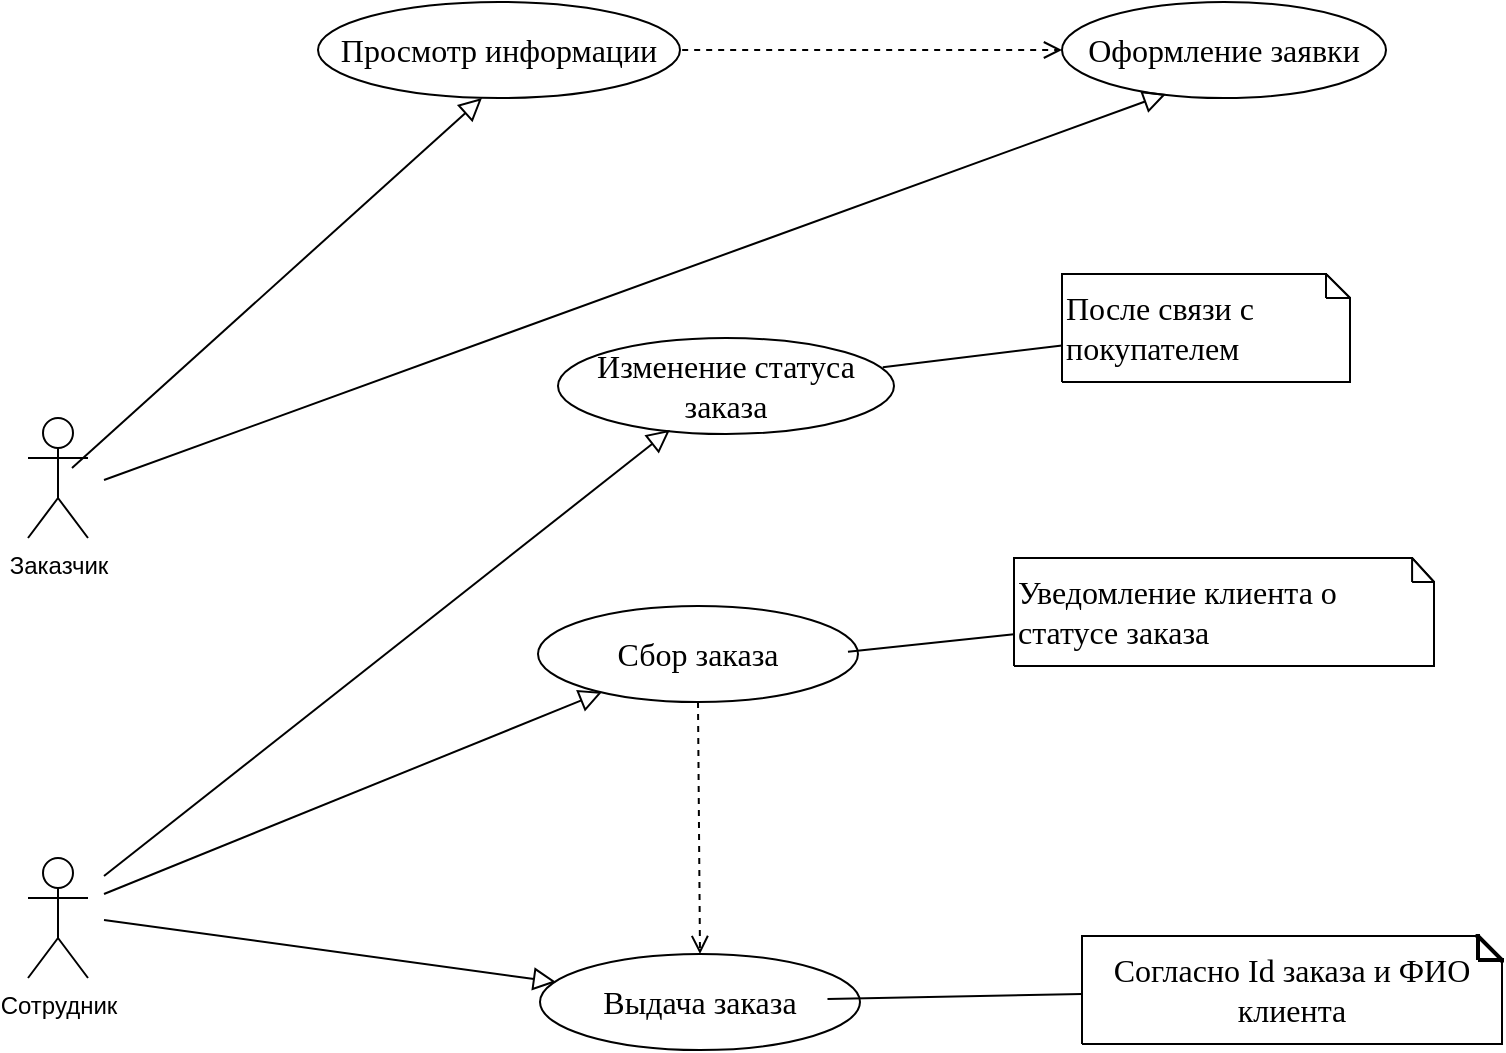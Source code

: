 <mxfile version="13.0.3" type="device"><diagram name="Страница-1" id="Страница-1"><mxGraphModel dx="586" dy="449" grid="1" gridSize="10" guides="1" tooltips="1" connect="1" arrows="1" fold="1" page="1" pageScale="1" pageWidth="827" pageHeight="1169" math="0" shadow="0"><root><mxCell id="0"/><mxCell id="1" value="Соединительная линия" parent="0"/><mxCell id="4" value="&lt;font style=&quot;font-size:16px;font-family:Calibri;color:#000000;direction:ltr;letter-spacing:0px;line-height:120%;opacity:1&quot;&gt;Оформление заявки&lt;br/&gt;&lt;/font&gt;" style="verticalAlign=middle;align=center;vsdxID=2;fillColor=#FFFFFF;gradientColor=none;shape=stencil(vVHLDsIgEPwajiQI6RfU+h8bu22JCGRB2/69kG1iazx58DazM/vIjjBtmiCi0CplCjecbZ8nYc5Ca+snJJsLEqYTph0C4Ujh4XvmEaqzont41gkL96naodXKrGF6YSfQtUi0OXXDVlqPfJNP6usotUhYbJIUMmQb/GGrAxpRljVycDBuc1hKM2LclX8/7H9nFfB+82Cd45T2+mcspcSRmu4F);labelBackgroundColor=none;rounded=0;html=1;whiteSpace=wrap;" parent="1" vertex="1"><mxGeometry x="607" y="192" width="162" height="48" as="geometry"/></mxCell><mxCell id="6" value="&lt;font style=&quot;font-size: 16px ; font-family: &amp;#34;calibri&amp;#34; ; color: #000000 ; direction: ltr ; letter-spacing: 0px ; line-height: 120% ; opacity: 1&quot;&gt;Изменение статуса заказа&lt;br&gt;&lt;/font&gt;" style="verticalAlign=middle;align=center;vsdxID=5;fillColor=#FFFFFF;gradientColor=none;shape=stencil(vVHLDsIgEPwajiQI6RfU+h8bu22JCGRB2/69kG1iazx58DazM/vIjjBtmiCi0CplCjecbZ8nYc5Ca+snJJsLEqYTph0C4Ujh4XvmEaqzont41gkL96naodXKrGF6YSfQtUi0OXXDVlqPfJNP6usotUhYbJIUMmQb/GGrAxpRljVycDBuc1hKM2LclX8/7H9nFfB+82Cd45T2+mcspcSRmu4F);labelBackgroundColor=none;rounded=0;html=1;whiteSpace=wrap;" parent="1" vertex="1"><mxGeometry x="355" y="360" width="168" height="48" as="geometry"/></mxCell><mxCell id="7" style="vsdxID=8;fillColor=none;gradientColor=none;shape=stencil(dY9JDoAgDEVP0z3SeAKHe5CI0qhAEKfbC+nCIXH3f/va/gJWi1FegxRLDG7UO3XRANYgJVmjA8WkABvAqndBD8GttmPvVSazmt2WNxw8V4o8IsXJthDsW2Ynsv/si0ziPsHpnr1vnFTiV7C5AA==);dashed=1;labelBackgroundColor=#ffffff;rounded=0;html=1;whiteSpace=wrap;" parent="1" vertex="1"><mxGeometry x="399" y="361" width="20" height="-121" as="geometry"/></mxCell><mxCell id="8" value="&lt;font style=&quot;font-size:16px;font-family:Calibri;color:#000000;direction:ltr;letter-spacing:0px;line-height:120%;opacity:1&quot;&gt;Сбор заказа&lt;br/&gt;&lt;/font&gt;" style="verticalAlign=middle;align=center;vsdxID=28;fillColor=#FFFFFF;gradientColor=none;shape=stencil(vVHLDsIgEPwajiQI6RfU+h8bu22JCGRB2/69kG1iazx58DazM/vIjjBtmiCi0CplCjecbZ8nYc5Ca+snJJsLEqYTph0C4Ujh4XvmEaqzont41gkL96naodXKrGF6YSfQtUi0OXXDVlqPfJNP6usotUhYbJIUMmQb/GGrAxpRljVycDBuc1hKM2LclX8/7H9nFfB+82Cd45T2+mcspcSRmu4F);labelBackgroundColor=none;rounded=0;html=1;whiteSpace=wrap;" parent="1" vertex="1"><mxGeometry x="345" y="494" width="160" height="48" as="geometry"/></mxCell><mxCell id="9" value="&lt;font style=&quot;font-size:16px;font-family:Calibri;color:#000000;direction:ltr;letter-spacing:0px;line-height:120%;opacity:1&quot;&gt;Выдача заказа&lt;br/&gt;&lt;/font&gt;" style="verticalAlign=middle;align=center;vsdxID=30;fillColor=#FFFFFF;gradientColor=none;shape=stencil(vVHLDsIgEPwajiQI6RfU+h8bu22JCGRB2/69kG1iazx58DazM/vIjjBtmiCi0CplCjecbZ8nYc5Ca+snJJsLEqYTph0C4Ujh4XvmEaqzont41gkL96naodXKrGF6YSfQtUi0OXXDVlqPfJNP6usotUhYbJIUMmQb/GGrAxpRljVycDBuc1hKM2LclX8/7H9nFfB+82Cd45T2+mcspcSRmu4F);labelBackgroundColor=none;rounded=0;html=1;whiteSpace=wrap;" parent="1" vertex="1"><mxGeometry x="346" y="668" width="160" height="48" as="geometry"/></mxCell><mxCell id="10" value="&lt;font style=&quot;font-size: 16px ; font-family: &amp;#34;calibri&amp;#34; ; direction: ltr ; letter-spacing: 0px ; line-height: 120% ; opacity: 1&quot;&gt;Просмотр информации&lt;br&gt;&lt;/font&gt;" style="verticalAlign=middle;align=center;vsdxID=42;fillColor=#FFFFFF;gradientColor=none;shape=stencil(vVHLDsIgEPwajiQI6RfU+h8bu22JCGRB2/69kG1iazx58DazM/vIjjBtmiCi0CplCjecbZ8nYc5Ca+snJJsLEqYTph0C4Ujh4XvmEaqzont41gkL96naodXKrGF6YSfQtUi0OXXDVlqPfJNP6usotUhYbJIUMmQb/GGrAxpRljVycDBuc1hKM2LclX8/7H9nFfB+82Cd45T2+mcspcSRmu4F);labelBackgroundColor=none;rounded=0;html=1;whiteSpace=wrap;" parent="1" vertex="1"><mxGeometry x="235" y="192" width="181" height="48" as="geometry"/></mxCell><mxCell id="11" style="vsdxID=26;fillColor=#FFFFFF;gradientColor=none;shape=stencil(nVLLDsIgEPyaPUp4JFTPtf5Hk1IhIjS09fH3QjatSoIxvc2wM5thAEQ96nZQwOk4BX9Rd9NNGsQRODdOq2CmiEA0IOreB3UOfnYd8qFNyoSu/pY2PNBHk4PTJzJGkZ9Qao37kC7DTWLOSaIl+YERWX0Zfuym24RZ3gjepfTGWux0nf/XmJSEVeUEO7nee3HsJRHFHFmGCPKHjEf4CUTzAg==);labelBackgroundColor=none;rounded=0;html=1;whiteSpace=wrap;align=center;" parent="1" vertex="1"><mxGeometry x="607" y="328" width="144" height="54" as="geometry"/></mxCell><mxCell id="12" style="vsdxID=27;fillColor=#ffffff;gradientColor=none;shape=stencil(UzV2Ls5ILEhVNTIoLinKz04tz0wpyVA1dlE1MsrMy0gtyiwBslSNXVWNndPyi1LTi/JL81Ig/IJEkEoQKze/DGRCBUSfAUiHkUElhGdoAOG7QZTmZOYhKYVJkqfYkFomoyrFo1DXkGilZCpEcyeQgQjmtMycHEgsIcujRwtQCBKlxq4A);labelBackgroundColor=none;rounded=0;html=1;whiteSpace=wrap;" parent="11" vertex="1"><mxGeometry x="132" width="12" height="12" as="geometry"/></mxCell><mxCell id="13" value="&lt;p style=&quot;align:left;margin-left:0;margin-right:0;margin-top:0px;margin-bottom:0px;text-indent:0;valign:middle;direction:ltr;&quot;&gt;&lt;font style=&quot;font-size:16px;font-family:Calibri;color:#000000;direction:ltr;letter-spacing:0px;line-height:120%;opacity:1&quot;&gt;После связи с покупателем&lt;br/&gt;&lt;/font&gt;&lt;/p&gt;" style="text;vsdxID=26;fillColor=none;gradientColor=none;labelBackgroundColor=none;rounded=0;html=1;whiteSpace=wrap;verticalAlign=middle;align=left;strokeColor=none;;html=1;" parent="11" vertex="1"><mxGeometry y="1.03" width="144" height="51.93" as="geometry"/></mxCell><mxCell id="14" style="vsdxID=32;fillColor=#FFFFFF;gradientColor=none;shape=stencil(nVLLDoMwDPuaHleFZAw4M/YfSJS1GqOodK+/X6toD5CYJm52Y0eWU0HlqOtBCYTRO3tSN9N4LWgvEE2vlTM+IEGVoLK1Th2dvfQN86GOyojO9ho33NkH0YHwYJYA8wNLO9N/SV/DVWJEGemSvNjKLJ8YfuyGdcJZ3gA+pbSm67jT9/y/xjKQabKcYEOFTGniyHcyw8UgsxABzC8ZnvgXUPUE);labelBackgroundColor=none;rounded=0;html=1;whiteSpace=wrap;align=center;" parent="1" vertex="1"><mxGeometry x="583" y="470" width="210" height="54" as="geometry"/></mxCell><mxCell id="15" style="vsdxID=33;fillColor=#ffffff;gradientColor=none;shape=stencil(UzV2Ls5ILEhVNTIoLinKz04tz0wpyVA1dlE1MsrMy0gtyiwBslSNXVWNndPyi1LTi/JL81Ig/IJEkEoQKze/DGRCBUSfAUiHkUElhGdoAOG7QZTmZOYhKYVJkqfYkFomoyrFo1DXkGilZCpEcyeQgQjmtMycHEgsIcujRwtQCBKlxq4A);labelBackgroundColor=none;rounded=0;html=1;whiteSpace=wrap;" parent="14" vertex="1"><mxGeometry x="199.043" width="10.957" height="12" as="geometry"/></mxCell><mxCell id="16" value="&lt;p style=&quot;align:left;margin-left:0;margin-right:0;margin-top:0px;margin-bottom:0px;text-indent:0;valign:middle;direction:ltr;&quot;&gt;&lt;font style=&quot;font-size:16px;font-family:Calibri;color:#000000;direction:ltr;letter-spacing:0px;line-height:120%;opacity:1&quot;&gt;Уведомление клиента о статусе заказа&lt;br/&gt;&lt;/font&gt;&lt;/p&gt;" style="text;vsdxID=32;fillColor=none;gradientColor=none;labelBackgroundColor=none;rounded=0;html=1;whiteSpace=wrap;verticalAlign=middle;align=left;strokeColor=none;;html=1;" parent="14" vertex="1"><mxGeometry y="1.03" width="210" height="51.93" as="geometry"/></mxCell><mxCell id="17" style="vsdxID=34;fillColor=#ffffff;gradientColor=none;shape=stencil(nVLLDsIgEPwajhJcamvPtf5Hk1IhIjSU+vh7IRsfJcGY3mbYmc1kFsKbSXajIMAm7+xZ3FTvJeEHAqCMFE75gAhvCW8G68TJ2dn0yMcuKiO62GvccEcfiw5gD2RbhvyIUq3Ml/Q1XCUGoJHm5HVBoV4Yfuxm64RJ3gA+pQxKa+z0Pf+vsR2nVZFPsCkZLZeGPYUqmyPJEEB6yPCEn4C3Tw==);strokeColor=#000000;strokeWidth=1;labelBackgroundColor=none;rounded=0;html=1;whiteSpace=wrap;" parent="1" vertex="1"><mxGeometry x="617" y="659" width="210" height="54" as="geometry"/></mxCell><mxCell id="18" style="vsdxID=35;fillColor=#ffffff;gradientColor=none;shape=stencil(UzV2Ls5ILEhVNTIoLinKz04tz0wpyVA1dlE1MsrMy0gtyiwBslSNXVWNndPyi1LTi/JL81Ig/IJEkEoQKze/DGRCBUSfAUiHkUElhGdoAOG7QZTmZOYhKYVJkqfYkFomoyrFo1DXkGilZCpEcyeQgQjmtMycHEgsIcujRwtQCBKlxq4A);strokeColor=#000000;strokeWidth=2;labelBackgroundColor=none;rounded=0;html=1;whiteSpace=wrap;" parent="17" vertex="1"><mxGeometry x="198" width="12" height="12" as="geometry"/></mxCell><mxCell id="19" value="&lt;p style=&quot;align:center;margin-left:0;margin-right:0;margin-top:0px;margin-bottom:0px;text-indent:0;valign:middle;direction:ltr;&quot;&gt;&lt;font style=&quot;font-size:16px;font-family:Calibri;color:#000000;direction:ltr;letter-spacing:0px;line-height:120%;opacity:1&quot;&gt;Согласно &lt;/font&gt;&lt;font style=&quot;font-size:16px;font-family:Themed;color:#000000;direction:ltr;letter-spacing:0px;line-height:120%;opacity:1&quot;&gt;Id&lt;/font&gt;&lt;font style=&quot;font-size:16px;font-family:Themed;color:#000000;direction:ltr;letter-spacing:0px;line-height:120%;opacity:1&quot;&gt; заказа и ФИО клиента&lt;br/&gt;&lt;/font&gt;&lt;/p&gt;" style="text;vsdxID=34;fillColor=none;gradientColor=none;strokeColor=none;strokeWidth=2;labelBackgroundColor=none;rounded=0;html=1;whiteSpace=wrap;verticalAlign=middle;align=center;;html=1;" parent="17" vertex="1"><mxGeometry y="1.03" width="210" height="51.93" as="geometry"/></mxCell><mxCell id="20" style="vsdxID=4;edgeStyle=none;startArrow=none;endFill=0;endArrow=block;startSize=9;endSize=9;spacingTop=0;spacingBottom=0;spacingLeft=0;spacingRight=0;verticalAlign=middle;html=1;labelBackgroundColor=#ffffff;rounded=0;exitX=1;exitY=0.31;exitDx=0;exitDy=0;exitPerimeter=0;entryX=0.321;entryY=0.958;entryDx=0;entryDy=0;entryPerimeter=0;" parent="1" target="4" edge="1"><mxGeometry relative="1" as="geometry"><mxPoint y="-1" as="offset"/><Array as="points"/><mxPoint x="128" y="431" as="sourcePoint"/></mxGeometry></mxCell><mxCell id="21" style="vsdxID=13;edgeStyle=none;startArrow=none;endFill=0;endArrow=block;startSize=9;endSize=9;spacingTop=0;spacingBottom=0;spacingLeft=0;spacingRight=0;verticalAlign=middle;html=1;labelBackgroundColor=#ffffff;rounded=0;exitX=1;exitY=0.31;exitDx=0;exitDy=0;exitPerimeter=0;entryX=0.333;entryY=0.958;entryDx=0;entryDy=0;entryPerimeter=0;" parent="1" target="6" edge="1"><mxGeometry relative="1" as="geometry"><mxPoint y="-1" as="offset"/><Array as="points"/><mxPoint x="128" y="629" as="sourcePoint"/></mxGeometry></mxCell><mxCell id="22" style="vsdxID=44;edgeStyle=none;dashed=1;startArrow=none;endArrow=open;startSize=2;endSize=7;spacingTop=0;spacingBottom=0;spacingLeft=0;spacingRight=0;verticalAlign=middle;html=1;labelBackgroundColor=#ffffff;rounded=0;exitX=1.006;exitY=0.5;exitDx=0;exitDy=0;exitPerimeter=0;entryX=0;entryY=0.5;entryDx=0;entryDy=0;entryPerimeter=0;" parent="1" source="10" target="4" edge="1"><mxGeometry relative="1" as="geometry"><mxPoint x="-1" as="offset"/><Array as="points"/></mxGeometry></mxCell><mxCell id="23" style="vsdxID=43;edgeStyle=none;startArrow=none;endFill=0;endArrow=block;startSize=9;endSize=9;spacingTop=0;spacingBottom=0;spacingLeft=0;spacingRight=0;verticalAlign=middle;html=1;labelBackgroundColor=#ffffff;rounded=0;exitX=0.667;exitY=0.25;exitDx=0;exitDy=0;exitPerimeter=0;entryX=0.453;entryY=1;entryDx=0;entryDy=0;entryPerimeter=0;" parent="1" target="10" edge="1"><mxGeometry relative="1" as="geometry"><mxPoint y="-1" as="offset"/><Array as="points"/><mxPoint x="112" y="425" as="sourcePoint"/></mxGeometry></mxCell><mxCell id="24" style="vsdxID=37;edgeStyle=none;dashed=1;startArrow=none;endArrow=open;startSize=2;endSize=7;spacingTop=0;spacingBottom=0;spacingLeft=0;spacingRight=0;verticalAlign=middle;html=1;labelBackgroundColor=#ffffff;rounded=0;exitX=0.5;exitY=1;exitDx=0;exitDy=0;exitPerimeter=0;entryX=0.5;entryY=0;entryDx=0;entryDy=0;entryPerimeter=0;" parent="1" source="8" target="9" edge="1"><mxGeometry relative="1" as="geometry"><mxPoint x="9" as="offset"/><Array as="points"/></mxGeometry></mxCell><mxCell id="25" style="vsdxID=31;edgeStyle=none;startArrow=none;endFill=0;endArrow=block;startSize=9;endSize=9;spacingTop=0;spacingBottom=0;spacingLeft=0;spacingRight=0;verticalAlign=middle;html=1;labelBackgroundColor=#ffffff;rounded=0;exitX=1;exitY=0.53;exitDx=0;exitDy=0;exitPerimeter=0;entryX=0.05;entryY=0.292;entryDx=0;entryDy=0;entryPerimeter=0;" parent="1" target="9" edge="1"><mxGeometry relative="1" as="geometry"><mxPoint as="offset"/><Array as="points"/><mxPoint x="128" y="651" as="sourcePoint"/></mxGeometry></mxCell><mxCell id="26" style="vsdxID=29;edgeStyle=none;startArrow=none;endFill=0;endArrow=block;startSize=9;endSize=9;spacingTop=0;spacingBottom=0;spacingLeft=0;spacingRight=0;verticalAlign=middle;html=1;labelBackgroundColor=#ffffff;rounded=0;exitX=1;exitY=0.4;exitDx=0;exitDy=0;exitPerimeter=0;entryX=0.2;entryY=0.896;entryDx=0;entryDy=0;entryPerimeter=0;" parent="1" target="8" edge="1"><mxGeometry relative="1" as="geometry"><mxPoint y="-1" as="offset"/><Array as="points"/><mxPoint x="128" y="638" as="sourcePoint"/></mxGeometry></mxCell><mxCell id="xBaoKmld1UmFICCQEUiN-28" value="Заказчик" style="shape=umlActor;verticalLabelPosition=bottom;labelBackgroundColor=#ffffff;verticalAlign=top;html=1;outlineConnect=0;strokeWidth=1;align=center;" parent="1" vertex="1"><mxGeometry x="90" y="400" width="30" height="60" as="geometry"/></mxCell><mxCell id="xBaoKmld1UmFICCQEUiN-29" value="Сотрудник" style="shape=umlActor;verticalLabelPosition=bottom;labelBackgroundColor=#ffffff;verticalAlign=top;html=1;outlineConnect=0;strokeWidth=1;align=center;" parent="1" vertex="1"><mxGeometry x="90" y="620" width="30" height="60" as="geometry"/></mxCell><mxCell id="2" value="Контейнер" parent="0"/></root></mxGraphModel></diagram></mxfile>